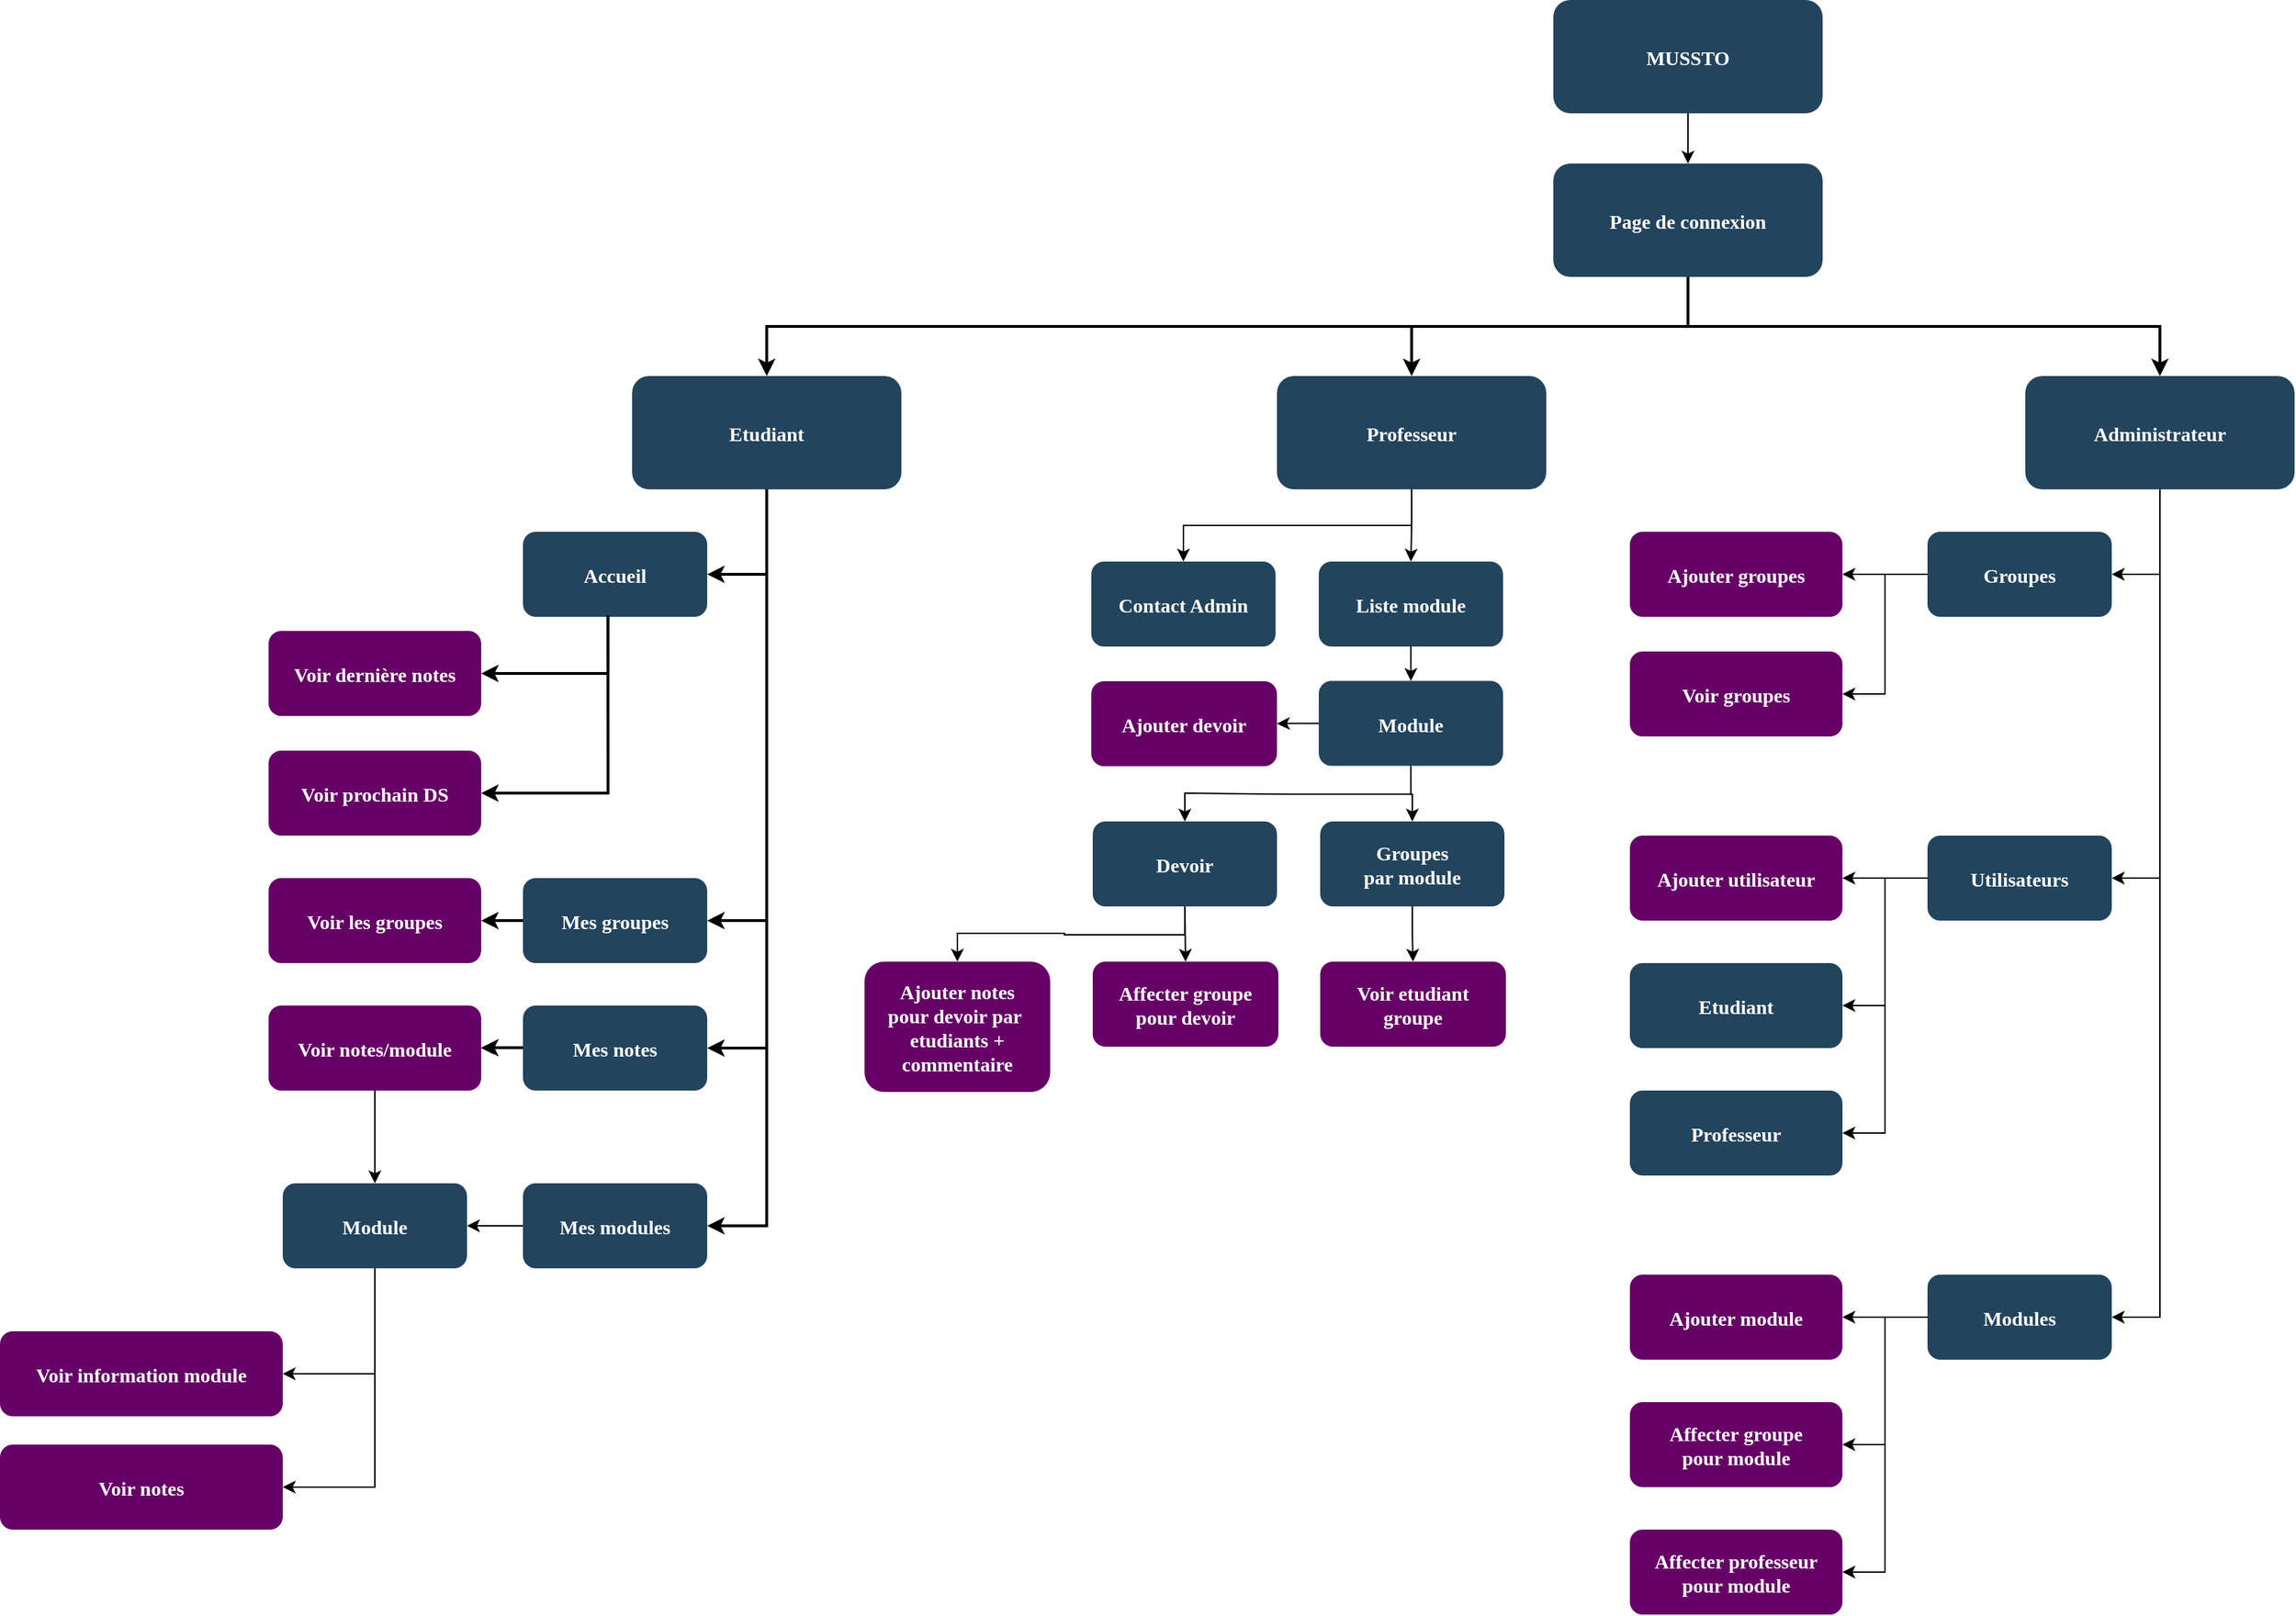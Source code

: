 <mxfile version="20.3.0" type="device"><diagram name="Page-1" id="2c0d36ab-eaac-3732-788b-9136903baeff"><mxGraphModel dx="1887" dy="1165" grid="1" gridSize="10" guides="1" tooltips="1" connect="1" arrows="1" fold="1" page="1" pageScale="1.5" pageWidth="1169" pageHeight="827" background="none" math="0" shadow="0"><root><mxCell id="0"/><mxCell id="1" parent="0"/><mxCell id="2" value="Page de connexion" style="rounded=1;fillColor=#23445D;gradientColor=none;strokeColor=none;fontColor=#FFFFFF;fontStyle=1;fontFamily=Tahoma;fontSize=14" parent="1" vertex="1"><mxGeometry x="1116" y="175.5" width="190" height="80" as="geometry"/></mxCell><mxCell id="VRSLvgvc_EsRi0Dq67K9-166" style="edgeStyle=orthogonalEdgeStyle;rounded=0;orthogonalLoop=1;jettySize=auto;html=1;exitX=0.5;exitY=1;exitDx=0;exitDy=0;entryX=1;entryY=0.5;entryDx=0;entryDy=0;" parent="1" source="4" target="VRSLvgvc_EsRi0Dq67K9-163" edge="1"><mxGeometry relative="1" as="geometry"/></mxCell><mxCell id="VRSLvgvc_EsRi0Dq67K9-167" style="edgeStyle=orthogonalEdgeStyle;rounded=0;orthogonalLoop=1;jettySize=auto;html=1;exitX=0.5;exitY=1;exitDx=0;exitDy=0;entryX=1;entryY=0.5;entryDx=0;entryDy=0;" parent="1" source="4" target="VRSLvgvc_EsRi0Dq67K9-164" edge="1"><mxGeometry relative="1" as="geometry"/></mxCell><mxCell id="VRSLvgvc_EsRi0Dq67K9-168" style="edgeStyle=orthogonalEdgeStyle;rounded=0;orthogonalLoop=1;jettySize=auto;html=1;exitX=0.5;exitY=1;exitDx=0;exitDy=0;entryX=1;entryY=0.5;entryDx=0;entryDy=0;" parent="1" source="4" target="VRSLvgvc_EsRi0Dq67K9-165" edge="1"><mxGeometry relative="1" as="geometry"/></mxCell><mxCell id="4" value="Administrateur" style="rounded=1;fillColor=#23445D;gradientColor=none;strokeColor=none;fontColor=#FFFFFF;fontStyle=1;fontFamily=Tahoma;fontSize=14" parent="1" vertex="1"><mxGeometry x="1449.0" y="325.5" width="190" height="80" as="geometry"/></mxCell><mxCell id="9" value="" style="edgeStyle=elbowEdgeStyle;elbow=vertical;strokeWidth=2;rounded=0" parent="1" source="2" target="4" edge="1"><mxGeometry x="696" y="205.5" width="100" height="100" as="geometry"><mxPoint x="696" y="305.5" as="sourcePoint"/><mxPoint x="796" y="205.5" as="targetPoint"/></mxGeometry></mxCell><mxCell id="VRSLvgvc_EsRi0Dq67K9-194" value="" style="edgeStyle=orthogonalEdgeStyle;rounded=0;orthogonalLoop=1;jettySize=auto;html=1;" parent="1" source="12" target="VRSLvgvc_EsRi0Dq67K9-191" edge="1"><mxGeometry relative="1" as="geometry"/></mxCell><mxCell id="VRSLvgvc_EsRi0Dq67K9-205" style="edgeStyle=orthogonalEdgeStyle;rounded=0;orthogonalLoop=1;jettySize=auto;html=1;exitX=0.5;exitY=1;exitDx=0;exitDy=0;entryX=0.5;entryY=0;entryDx=0;entryDy=0;" parent="1" source="12" target="VRSLvgvc_EsRi0Dq67K9-204" edge="1"><mxGeometry relative="1" as="geometry"/></mxCell><mxCell id="12" value="Professeur" style="rounded=1;fillColor=#23445D;gradientColor=none;strokeColor=none;fontColor=#FFFFFF;fontStyle=1;fontFamily=Tahoma;fontSize=14" parent="1" vertex="1"><mxGeometry x="921.0" y="325.5" width="190" height="80" as="geometry"/></mxCell><mxCell id="13" value="Etudiant" style="rounded=1;fillColor=#23445D;gradientColor=none;strokeColor=none;fontColor=#FFFFFF;fontStyle=1;fontFamily=Tahoma;fontSize=14" parent="1" vertex="1"><mxGeometry x="466" y="325.5" width="190" height="80" as="geometry"/></mxCell><mxCell id="16" value="Accueil" style="rounded=1;fillColor=#23445D;gradientColor=none;strokeColor=none;fontColor=#FFFFFF;fontStyle=1;fontFamily=Tahoma;fontSize=14" parent="1" vertex="1"><mxGeometry x="389" y="435.5" width="130" height="60" as="geometry"/></mxCell><mxCell id="VRSLvgvc_EsRi0Dq67K9-149" value="" style="edgeStyle=orthogonalEdgeStyle;rounded=0;orthogonalLoop=1;jettySize=auto;html=1;" parent="1" source="17" target="VRSLvgvc_EsRi0Dq67K9-148" edge="1"><mxGeometry relative="1" as="geometry"/></mxCell><mxCell id="17" value="Mes notes" style="rounded=1;fillColor=#23445D;gradientColor=none;strokeColor=none;fontColor=#FFFFFF;fontStyle=1;fontFamily=Tahoma;fontSize=14" parent="1" vertex="1"><mxGeometry x="389" y="770" width="130" height="60" as="geometry"/></mxCell><mxCell id="18" value="Mes groupes" style="rounded=1;fillColor=#23445D;gradientColor=none;strokeColor=none;fontColor=#FFFFFF;fontStyle=1;fontFamily=Tahoma;fontSize=14" parent="1" vertex="1"><mxGeometry x="389" y="680" width="130" height="60" as="geometry"/></mxCell><mxCell id="59" value="" style="edgeStyle=elbowEdgeStyle;elbow=vertical;strokeWidth=2;rounded=0" parent="1" source="2" target="12" edge="1"><mxGeometry x="706" y="215.5" width="100" height="100" as="geometry"><mxPoint x="1221" y="265.5" as="sourcePoint"/><mxPoint x="1826.0" y="335.5" as="targetPoint"/></mxGeometry></mxCell><mxCell id="61" value="" style="edgeStyle=elbowEdgeStyle;elbow=vertical;strokeWidth=2;rounded=0" parent="1" source="2" target="13" edge="1"><mxGeometry x="336" y="125.5" width="100" height="100" as="geometry"><mxPoint x="336" y="225.5" as="sourcePoint"/><mxPoint x="436" y="125.5" as="targetPoint"/></mxGeometry></mxCell><mxCell id="64" value="" style="edgeStyle=elbowEdgeStyle;elbow=horizontal;strokeWidth=2;rounded=0" parent="1" source="13" target="16" edge="1"><mxGeometry x="336" y="125.5" width="100" height="100" as="geometry"><mxPoint x="336" y="225.5" as="sourcePoint"/><mxPoint x="436" y="125.5" as="targetPoint"/><Array as="points"><mxPoint x="561" y="425.5"/></Array></mxGeometry></mxCell><mxCell id="65" value="" style="edgeStyle=elbowEdgeStyle;elbow=horizontal;strokeWidth=2;rounded=0" parent="1" source="13" target="17" edge="1"><mxGeometry x="336" y="125.5" width="100" height="100" as="geometry"><mxPoint x="336" y="225.5" as="sourcePoint"/><mxPoint x="436" y="125.5" as="targetPoint"/><Array as="points"><mxPoint x="561" y="465.5"/></Array></mxGeometry></mxCell><mxCell id="66" value="" style="edgeStyle=elbowEdgeStyle;elbow=horizontal;strokeWidth=2;rounded=0" parent="1" source="13" target="18" edge="1"><mxGeometry x="336" y="125.5" width="100" height="100" as="geometry"><mxPoint x="336" y="225.5" as="sourcePoint"/><mxPoint x="436" y="125.5" as="targetPoint"/><Array as="points"><mxPoint x="561" y="515.5"/></Array></mxGeometry></mxCell><mxCell id="VRSLvgvc_EsRi0Dq67K9-126" style="edgeStyle=orthogonalEdgeStyle;rounded=0;orthogonalLoop=1;jettySize=auto;html=1;exitX=0.5;exitY=1;exitDx=0;exitDy=0;" parent="1" source="VRSLvgvc_EsRi0Dq67K9-124" target="2" edge="1"><mxGeometry relative="1" as="geometry"/></mxCell><mxCell id="VRSLvgvc_EsRi0Dq67K9-124" value="MUSSTO" style="rounded=1;fillColor=#23445D;gradientColor=none;strokeColor=none;fontColor=#FFFFFF;fontStyle=1;fontFamily=Tahoma;fontSize=14" parent="1" vertex="1"><mxGeometry x="1116" y="60" width="190" height="80" as="geometry"/></mxCell><mxCell id="VRSLvgvc_EsRi0Dq67K9-129" value="Voir dernière notes" style="rounded=1;fillColor=#660066;gradientColor=none;strokeColor=none;fontColor=#FFFFFF;fontStyle=1;fontFamily=Tahoma;fontSize=14" parent="1" vertex="1"><mxGeometry x="209.5" y="505.5" width="150" height="60" as="geometry"/></mxCell><mxCell id="VRSLvgvc_EsRi0Dq67K9-134" value="" style="edgeStyle=elbowEdgeStyle;elbow=horizontal;strokeWidth=2;rounded=0;exitX=0.461;exitY=0.986;exitDx=0;exitDy=0;exitPerimeter=0;entryX=1;entryY=0.5;entryDx=0;entryDy=0;" parent="1" source="16" target="VRSLvgvc_EsRi0Dq67K9-129" edge="1"><mxGeometry x="241" y="235.5" width="100" height="100" as="geometry"><mxPoint x="466" y="515.5" as="sourcePoint"/><mxPoint x="424" y="575.5" as="targetPoint"/><Array as="points"><mxPoint x="449" y="510"/></Array></mxGeometry></mxCell><mxCell id="VRSLvgvc_EsRi0Dq67K9-135" value="Voir prochain DS" style="rounded=1;fillColor=#660066;gradientColor=none;strokeColor=none;fontColor=#FFFFFF;fontStyle=1;fontFamily=Tahoma;fontSize=14" parent="1" vertex="1"><mxGeometry x="209.5" y="590" width="150" height="60" as="geometry"/></mxCell><mxCell id="VRSLvgvc_EsRi0Dq67K9-136" value="" style="edgeStyle=elbowEdgeStyle;elbow=horizontal;strokeWidth=2;rounded=0;exitX=0.461;exitY=0.986;exitDx=0;exitDy=0;exitPerimeter=0;entryX=1;entryY=0.5;entryDx=0;entryDy=0;" parent="1" target="VRSLvgvc_EsRi0Dq67K9-135" edge="1"><mxGeometry x="241" y="236.34" width="100" height="100" as="geometry"><mxPoint x="448.93" y="495.5" as="sourcePoint"/><mxPoint x="359.5" y="536.34" as="targetPoint"/><Array as="points"><mxPoint x="449" y="510.84"/></Array></mxGeometry></mxCell><mxCell id="VRSLvgvc_EsRi0Dq67K9-138" value="Voir les groupes" style="rounded=1;fillColor=#660066;gradientColor=none;strokeColor=none;fontColor=#FFFFFF;fontStyle=1;fontFamily=Tahoma;fontSize=14" parent="1" vertex="1"><mxGeometry x="209.5" y="680" width="150" height="60" as="geometry"/></mxCell><mxCell id="VRSLvgvc_EsRi0Dq67K9-139" value="" style="edgeStyle=elbowEdgeStyle;elbow=horizontal;strokeWidth=2;rounded=0;exitX=0;exitY=0.5;exitDx=0;exitDy=0;entryX=1;entryY=0.5;entryDx=0;entryDy=0;" parent="1" source="18" target="VRSLvgvc_EsRi0Dq67K9-138" edge="1"><mxGeometry x="241" y="306.34" width="100" height="100" as="geometry"><mxPoint x="448.93" y="565.5" as="sourcePoint"/><mxPoint x="359.5" y="690" as="targetPoint"/><Array as="points"/></mxGeometry></mxCell><mxCell id="VRSLvgvc_EsRi0Dq67K9-141" value="" style="edgeStyle=elbowEdgeStyle;elbow=horizontal;strokeWidth=2;rounded=0;exitX=0;exitY=0.5;exitDx=0;exitDy=0;entryX=1;entryY=0.5;entryDx=0;entryDy=0;" parent="1" edge="1"><mxGeometry x="241" y="396.1" width="100" height="100" as="geometry"><mxPoint x="389" y="799.76" as="sourcePoint"/><mxPoint x="359.5" y="799.76" as="targetPoint"/><Array as="points"/></mxGeometry></mxCell><mxCell id="VRSLvgvc_EsRi0Dq67K9-155" style="edgeStyle=orthogonalEdgeStyle;rounded=0;orthogonalLoop=1;jettySize=auto;html=1;exitX=0;exitY=0.5;exitDx=0;exitDy=0;entryX=1;entryY=0.5;entryDx=0;entryDy=0;" parent="1" source="VRSLvgvc_EsRi0Dq67K9-146" target="VRSLvgvc_EsRi0Dq67K9-154" edge="1"><mxGeometry relative="1" as="geometry"/></mxCell><mxCell id="VRSLvgvc_EsRi0Dq67K9-146" value="Mes modules" style="rounded=1;fillColor=#23445D;gradientColor=none;strokeColor=none;fontColor=#FFFFFF;fontStyle=1;fontFamily=Tahoma;fontSize=14" parent="1" vertex="1"><mxGeometry x="389" y="895.5" width="130" height="60" as="geometry"/></mxCell><mxCell id="VRSLvgvc_EsRi0Dq67K9-147" value="" style="edgeStyle=elbowEdgeStyle;elbow=horizontal;strokeWidth=2;rounded=0" parent="1" target="VRSLvgvc_EsRi0Dq67K9-146" edge="1"><mxGeometry x="336" y="125.5" width="100" height="100" as="geometry"><mxPoint x="561.0" y="405.5" as="sourcePoint"/><mxPoint x="519" y="800" as="targetPoint"/><Array as="points"><mxPoint x="561" y="465.5"/></Array></mxGeometry></mxCell><mxCell id="VRSLvgvc_EsRi0Dq67K9-153" style="edgeStyle=orthogonalEdgeStyle;rounded=0;orthogonalLoop=1;jettySize=auto;html=1;entryX=0.5;entryY=0;entryDx=0;entryDy=0;exitX=0.5;exitY=1;exitDx=0;exitDy=0;" parent="1" source="VRSLvgvc_EsRi0Dq67K9-148" target="VRSLvgvc_EsRi0Dq67K9-154" edge="1"><mxGeometry relative="1" as="geometry"/></mxCell><mxCell id="VRSLvgvc_EsRi0Dq67K9-148" value="Voir notes/module" style="rounded=1;fillColor=#660066;gradientColor=none;strokeColor=none;fontColor=#FFFFFF;fontStyle=1;fontFamily=Tahoma;fontSize=14" parent="1" vertex="1"><mxGeometry x="209.5" y="770" width="150" height="60" as="geometry"/></mxCell><mxCell id="VRSLvgvc_EsRi0Dq67K9-157" style="edgeStyle=orthogonalEdgeStyle;rounded=0;orthogonalLoop=1;jettySize=auto;html=1;exitX=0.5;exitY=1;exitDx=0;exitDy=0;entryX=1;entryY=0.5;entryDx=0;entryDy=0;" parent="1" source="VRSLvgvc_EsRi0Dq67K9-154" target="VRSLvgvc_EsRi0Dq67K9-156" edge="1"><mxGeometry relative="1" as="geometry"/></mxCell><mxCell id="VRSLvgvc_EsRi0Dq67K9-160" style="edgeStyle=orthogonalEdgeStyle;rounded=0;orthogonalLoop=1;jettySize=auto;html=1;exitX=0.5;exitY=1;exitDx=0;exitDy=0;entryX=1;entryY=0.5;entryDx=0;entryDy=0;" parent="1" source="VRSLvgvc_EsRi0Dq67K9-154" target="VRSLvgvc_EsRi0Dq67K9-159" edge="1"><mxGeometry relative="1" as="geometry"/></mxCell><mxCell id="VRSLvgvc_EsRi0Dq67K9-154" value="Module" style="rounded=1;fillColor=#23445D;gradientColor=none;strokeColor=none;fontColor=#FFFFFF;fontStyle=1;fontFamily=Tahoma;fontSize=14" parent="1" vertex="1"><mxGeometry x="219.5" y="895.5" width="130" height="60" as="geometry"/></mxCell><mxCell id="VRSLvgvc_EsRi0Dq67K9-156" value="Voir information module" style="rounded=1;fillColor=#660066;gradientColor=none;strokeColor=none;fontColor=#FFFFFF;fontStyle=1;fontFamily=Tahoma;fontSize=14" parent="1" vertex="1"><mxGeometry x="20" y="1000" width="199.5" height="60" as="geometry"/></mxCell><mxCell id="VRSLvgvc_EsRi0Dq67K9-159" value="Voir notes" style="rounded=1;fillColor=#660066;gradientColor=none;strokeColor=none;fontColor=#FFFFFF;fontStyle=1;fontFamily=Tahoma;fontSize=14" parent="1" vertex="1"><mxGeometry x="20" y="1080" width="199.5" height="60" as="geometry"/></mxCell><mxCell id="VRSLvgvc_EsRi0Dq67K9-188" style="edgeStyle=orthogonalEdgeStyle;rounded=0;orthogonalLoop=1;jettySize=auto;html=1;" parent="1" source="VRSLvgvc_EsRi0Dq67K9-161" target="VRSLvgvc_EsRi0Dq67K9-187" edge="1"><mxGeometry relative="1" as="geometry"/></mxCell><mxCell id="VRSLvgvc_EsRi0Dq67K9-198" value="" style="edgeStyle=orthogonalEdgeStyle;rounded=0;orthogonalLoop=1;jettySize=auto;html=1;" parent="1" source="VRSLvgvc_EsRi0Dq67K9-161" target="VRSLvgvc_EsRi0Dq67K9-197" edge="1"><mxGeometry relative="1" as="geometry"/></mxCell><mxCell id="VRSLvgvc_EsRi0Dq67K9-199" style="edgeStyle=orthogonalEdgeStyle;rounded=0;orthogonalLoop=1;jettySize=auto;html=1;exitX=0.5;exitY=1;exitDx=0;exitDy=0;entryX=0.5;entryY=0;entryDx=0;entryDy=0;" parent="1" source="VRSLvgvc_EsRi0Dq67K9-161" target="VRSLvgvc_EsRi0Dq67K9-196" edge="1"><mxGeometry relative="1" as="geometry"/></mxCell><mxCell id="VRSLvgvc_EsRi0Dq67K9-161" value="Module" style="rounded=1;fillColor=#23445D;gradientColor=none;strokeColor=none;fontColor=#FFFFFF;fontStyle=1;fontFamily=Tahoma;fontSize=14" parent="1" vertex="1"><mxGeometry x="950.5" y="540.75" width="130" height="60" as="geometry"/></mxCell><mxCell id="VRSLvgvc_EsRi0Dq67K9-170" style="edgeStyle=orthogonalEdgeStyle;rounded=0;orthogonalLoop=1;jettySize=auto;html=1;" parent="1" source="VRSLvgvc_EsRi0Dq67K9-163" target="VRSLvgvc_EsRi0Dq67K9-169" edge="1"><mxGeometry relative="1" as="geometry"/></mxCell><mxCell id="VRSLvgvc_EsRi0Dq67K9-172" style="edgeStyle=orthogonalEdgeStyle;rounded=0;orthogonalLoop=1;jettySize=auto;html=1;entryX=1;entryY=0.5;entryDx=0;entryDy=0;" parent="1" source="VRSLvgvc_EsRi0Dq67K9-163" target="VRSLvgvc_EsRi0Dq67K9-171" edge="1"><mxGeometry relative="1" as="geometry"><mxPoint x="1320" y="560" as="targetPoint"/><Array as="points"><mxPoint x="1350" y="466"/><mxPoint x="1350" y="550"/></Array></mxGeometry></mxCell><mxCell id="VRSLvgvc_EsRi0Dq67K9-163" value="Groupes" style="rounded=1;fillColor=#23445D;gradientColor=none;strokeColor=none;fontColor=#FFFFFF;fontStyle=1;fontFamily=Tahoma;fontSize=14" parent="1" vertex="1"><mxGeometry x="1380" y="435.5" width="130" height="60" as="geometry"/></mxCell><mxCell id="VRSLvgvc_EsRi0Dq67K9-174" style="edgeStyle=orthogonalEdgeStyle;rounded=0;orthogonalLoop=1;jettySize=auto;html=1;" parent="1" source="VRSLvgvc_EsRi0Dq67K9-164" target="VRSLvgvc_EsRi0Dq67K9-173" edge="1"><mxGeometry relative="1" as="geometry"/></mxCell><mxCell id="VRSLvgvc_EsRi0Dq67K9-176" style="edgeStyle=orthogonalEdgeStyle;rounded=0;orthogonalLoop=1;jettySize=auto;html=1;entryX=1;entryY=0.5;entryDx=0;entryDy=0;" parent="1" source="VRSLvgvc_EsRi0Dq67K9-164" target="VRSLvgvc_EsRi0Dq67K9-175" edge="1"><mxGeometry relative="1" as="geometry"/></mxCell><mxCell id="VRSLvgvc_EsRi0Dq67K9-179" style="edgeStyle=orthogonalEdgeStyle;rounded=0;orthogonalLoop=1;jettySize=auto;html=1;entryX=1;entryY=0.5;entryDx=0;entryDy=0;" parent="1" source="VRSLvgvc_EsRi0Dq67K9-164" target="VRSLvgvc_EsRi0Dq67K9-177" edge="1"><mxGeometry relative="1" as="geometry"/></mxCell><mxCell id="VRSLvgvc_EsRi0Dq67K9-164" value="Utilisateurs" style="rounded=1;fillColor=#23445D;gradientColor=none;strokeColor=none;fontColor=#FFFFFF;fontStyle=1;fontFamily=Tahoma;fontSize=14" parent="1" vertex="1"><mxGeometry x="1380" y="650" width="130" height="60" as="geometry"/></mxCell><mxCell id="VRSLvgvc_EsRi0Dq67K9-183" style="edgeStyle=orthogonalEdgeStyle;rounded=0;orthogonalLoop=1;jettySize=auto;html=1;entryX=1;entryY=0.5;entryDx=0;entryDy=0;" parent="1" source="VRSLvgvc_EsRi0Dq67K9-165" target="VRSLvgvc_EsRi0Dq67K9-180" edge="1"><mxGeometry relative="1" as="geometry"/></mxCell><mxCell id="VRSLvgvc_EsRi0Dq67K9-184" style="edgeStyle=orthogonalEdgeStyle;rounded=0;orthogonalLoop=1;jettySize=auto;html=1;entryX=1;entryY=0.5;entryDx=0;entryDy=0;" parent="1" source="VRSLvgvc_EsRi0Dq67K9-165" target="VRSLvgvc_EsRi0Dq67K9-181" edge="1"><mxGeometry relative="1" as="geometry"/></mxCell><mxCell id="VRSLvgvc_EsRi0Dq67K9-185" style="edgeStyle=orthogonalEdgeStyle;rounded=0;orthogonalLoop=1;jettySize=auto;html=1;entryX=1;entryY=0.5;entryDx=0;entryDy=0;" parent="1" source="VRSLvgvc_EsRi0Dq67K9-165" target="VRSLvgvc_EsRi0Dq67K9-182" edge="1"><mxGeometry relative="1" as="geometry"/></mxCell><mxCell id="VRSLvgvc_EsRi0Dq67K9-165" value="Modules" style="rounded=1;fillColor=#23445D;gradientColor=none;strokeColor=none;fontColor=#FFFFFF;fontStyle=1;fontFamily=Tahoma;fontSize=14" parent="1" vertex="1"><mxGeometry x="1380" y="960" width="130" height="60" as="geometry"/></mxCell><mxCell id="VRSLvgvc_EsRi0Dq67K9-169" value="Ajouter groupes" style="rounded=1;fillColor=#660066;gradientColor=none;strokeColor=none;fontColor=#FFFFFF;fontStyle=1;fontFamily=Tahoma;fontSize=14" parent="1" vertex="1"><mxGeometry x="1170" y="435.5" width="150" height="60" as="geometry"/></mxCell><mxCell id="VRSLvgvc_EsRi0Dq67K9-171" value="Voir groupes" style="rounded=1;fillColor=#660066;gradientColor=none;strokeColor=none;fontColor=#FFFFFF;fontStyle=1;fontFamily=Tahoma;fontSize=14" parent="1" vertex="1"><mxGeometry x="1170" y="520" width="150" height="60" as="geometry"/></mxCell><mxCell id="VRSLvgvc_EsRi0Dq67K9-173" value="Ajouter utilisateur" style="rounded=1;fillColor=#660066;gradientColor=none;strokeColor=none;fontColor=#FFFFFF;fontStyle=1;fontFamily=Tahoma;fontSize=14" parent="1" vertex="1"><mxGeometry x="1170" y="650" width="150" height="60" as="geometry"/></mxCell><mxCell id="VRSLvgvc_EsRi0Dq67K9-175" value="Etudiant" style="rounded=1;fillColor=#23445D;gradientColor=none;strokeColor=none;fontColor=#FFFFFF;fontStyle=1;fontFamily=Tahoma;fontSize=14" parent="1" vertex="1"><mxGeometry x="1170" y="740" width="150" height="60" as="geometry"/></mxCell><mxCell id="VRSLvgvc_EsRi0Dq67K9-177" value="Professeur" style="rounded=1;fillColor=#23445D;gradientColor=none;strokeColor=none;fontColor=#FFFFFF;fontStyle=1;fontFamily=Tahoma;fontSize=14" parent="1" vertex="1"><mxGeometry x="1170" y="830" width="150" height="60" as="geometry"/></mxCell><mxCell id="VRSLvgvc_EsRi0Dq67K9-180" value="Ajouter module" style="rounded=1;fillColor=#660066;gradientColor=none;strokeColor=none;fontColor=#FFFFFF;fontStyle=1;fontFamily=Tahoma;fontSize=14" parent="1" vertex="1"><mxGeometry x="1170" y="960" width="150" height="60" as="geometry"/></mxCell><mxCell id="VRSLvgvc_EsRi0Dq67K9-181" value="Affecter groupe&#10;pour module" style="rounded=1;fillColor=#660066;gradientColor=none;strokeColor=none;fontColor=#FFFFFF;fontStyle=1;fontFamily=Tahoma;fontSize=14" parent="1" vertex="1"><mxGeometry x="1170" y="1050" width="150" height="60" as="geometry"/></mxCell><mxCell id="VRSLvgvc_EsRi0Dq67K9-182" value="Affecter professeur&#10;pour module" style="rounded=1;fillColor=#660066;gradientColor=none;strokeColor=none;fontColor=#FFFFFF;fontStyle=1;fontFamily=Tahoma;fontSize=14" parent="1" vertex="1"><mxGeometry x="1170" y="1140" width="150" height="60" as="geometry"/></mxCell><mxCell id="VRSLvgvc_EsRi0Dq67K9-190" style="edgeStyle=orthogonalEdgeStyle;rounded=0;orthogonalLoop=1;jettySize=auto;html=1;entryX=0.5;entryY=0;entryDx=0;entryDy=0;" parent="1" source="VRSLvgvc_EsRi0Dq67K9-187" target="VRSLvgvc_EsRi0Dq67K9-189" edge="1"><mxGeometry relative="1" as="geometry"/></mxCell><mxCell id="VRSLvgvc_EsRi0Dq67K9-187" value="Groupes &#10;par module" style="rounded=1;fillColor=#23445D;gradientColor=none;strokeColor=none;fontColor=#FFFFFF;fontStyle=1;fontFamily=Tahoma;fontSize=14" parent="1" vertex="1"><mxGeometry x="951.5" y="640" width="130" height="60" as="geometry"/></mxCell><mxCell id="VRSLvgvc_EsRi0Dq67K9-189" value="Voir etudiant &#10;groupe" style="rounded=1;fillColor=#660066;gradientColor=none;strokeColor=none;fontColor=#FFFFFF;fontStyle=1;fontFamily=Tahoma;fontSize=14" parent="1" vertex="1"><mxGeometry x="951.5" y="739" width="131" height="60" as="geometry"/></mxCell><mxCell id="VRSLvgvc_EsRi0Dq67K9-192" style="edgeStyle=orthogonalEdgeStyle;rounded=0;orthogonalLoop=1;jettySize=auto;html=1;entryX=0.5;entryY=0;entryDx=0;entryDy=0;" parent="1" source="VRSLvgvc_EsRi0Dq67K9-191" target="VRSLvgvc_EsRi0Dq67K9-161" edge="1"><mxGeometry relative="1" as="geometry"/></mxCell><mxCell id="VRSLvgvc_EsRi0Dq67K9-191" value="Liste module" style="rounded=1;fillColor=#23445D;gradientColor=none;strokeColor=none;fontColor=#FFFFFF;fontStyle=1;fontFamily=Tahoma;fontSize=14" parent="1" vertex="1"><mxGeometry x="950.5" y="456.5" width="130" height="60" as="geometry"/></mxCell><mxCell id="VRSLvgvc_EsRi0Dq67K9-202" style="edgeStyle=orthogonalEdgeStyle;rounded=0;orthogonalLoop=1;jettySize=auto;html=1;exitX=0.5;exitY=1;exitDx=0;exitDy=0;entryX=0.5;entryY=0;entryDx=0;entryDy=0;" parent="1" source="VRSLvgvc_EsRi0Dq67K9-196" target="VRSLvgvc_EsRi0Dq67K9-200" edge="1"><mxGeometry relative="1" as="geometry"/></mxCell><mxCell id="VRSLvgvc_EsRi0Dq67K9-203" style="edgeStyle=orthogonalEdgeStyle;rounded=0;orthogonalLoop=1;jettySize=auto;html=1;exitX=0.5;exitY=1;exitDx=0;exitDy=0;entryX=0.5;entryY=0;entryDx=0;entryDy=0;" parent="1" source="VRSLvgvc_EsRi0Dq67K9-196" target="VRSLvgvc_EsRi0Dq67K9-201" edge="1"><mxGeometry relative="1" as="geometry"/></mxCell><mxCell id="VRSLvgvc_EsRi0Dq67K9-196" value="Devoir" style="rounded=1;fillColor=#23445D;gradientColor=none;strokeColor=none;fontColor=#FFFFFF;fontStyle=1;fontFamily=Tahoma;fontSize=14" parent="1" vertex="1"><mxGeometry x="791" y="640" width="130" height="60" as="geometry"/></mxCell><mxCell id="VRSLvgvc_EsRi0Dq67K9-197" value="Ajouter devoir" style="rounded=1;fillColor=#660066;gradientColor=none;strokeColor=none;fontColor=#FFFFFF;fontStyle=1;fontFamily=Tahoma;fontSize=14" parent="1" vertex="1"><mxGeometry x="790" y="541" width="131" height="60" as="geometry"/></mxCell><mxCell id="VRSLvgvc_EsRi0Dq67K9-200" value="Affecter groupe&#10;pour devoir" style="rounded=1;fillColor=#660066;gradientColor=none;strokeColor=none;fontColor=#FFFFFF;fontStyle=1;fontFamily=Tahoma;fontSize=14" parent="1" vertex="1"><mxGeometry x="791" y="739" width="131" height="60" as="geometry"/></mxCell><mxCell id="VRSLvgvc_EsRi0Dq67K9-201" value="Ajouter notes&#10;pour devoir par &#10;etudiants +&#10;commentaire" style="rounded=1;fillColor=#660066;gradientColor=none;strokeColor=none;fontColor=#FFFFFF;fontStyle=1;fontFamily=Tahoma;fontSize=14" parent="1" vertex="1"><mxGeometry x="630" y="739" width="131" height="92" as="geometry"/></mxCell><mxCell id="VRSLvgvc_EsRi0Dq67K9-204" value="Contact Admin" style="rounded=1;fillColor=#23445D;gradientColor=none;strokeColor=none;fontColor=#FFFFFF;fontStyle=1;fontFamily=Tahoma;fontSize=14" parent="1" vertex="1"><mxGeometry x="790" y="456.5" width="130" height="60" as="geometry"/></mxCell></root></mxGraphModel></diagram></mxfile>